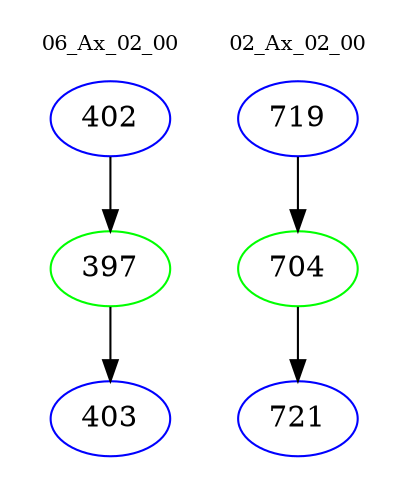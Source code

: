 digraph{
subgraph cluster_0 {
color = white
label = "06_Ax_02_00";
fontsize=10;
T0_402 [label="402", color="blue"]
T0_402 -> T0_397 [color="black"]
T0_397 [label="397", color="green"]
T0_397 -> T0_403 [color="black"]
T0_403 [label="403", color="blue"]
}
subgraph cluster_1 {
color = white
label = "02_Ax_02_00";
fontsize=10;
T1_719 [label="719", color="blue"]
T1_719 -> T1_704 [color="black"]
T1_704 [label="704", color="green"]
T1_704 -> T1_721 [color="black"]
T1_721 [label="721", color="blue"]
}
}
